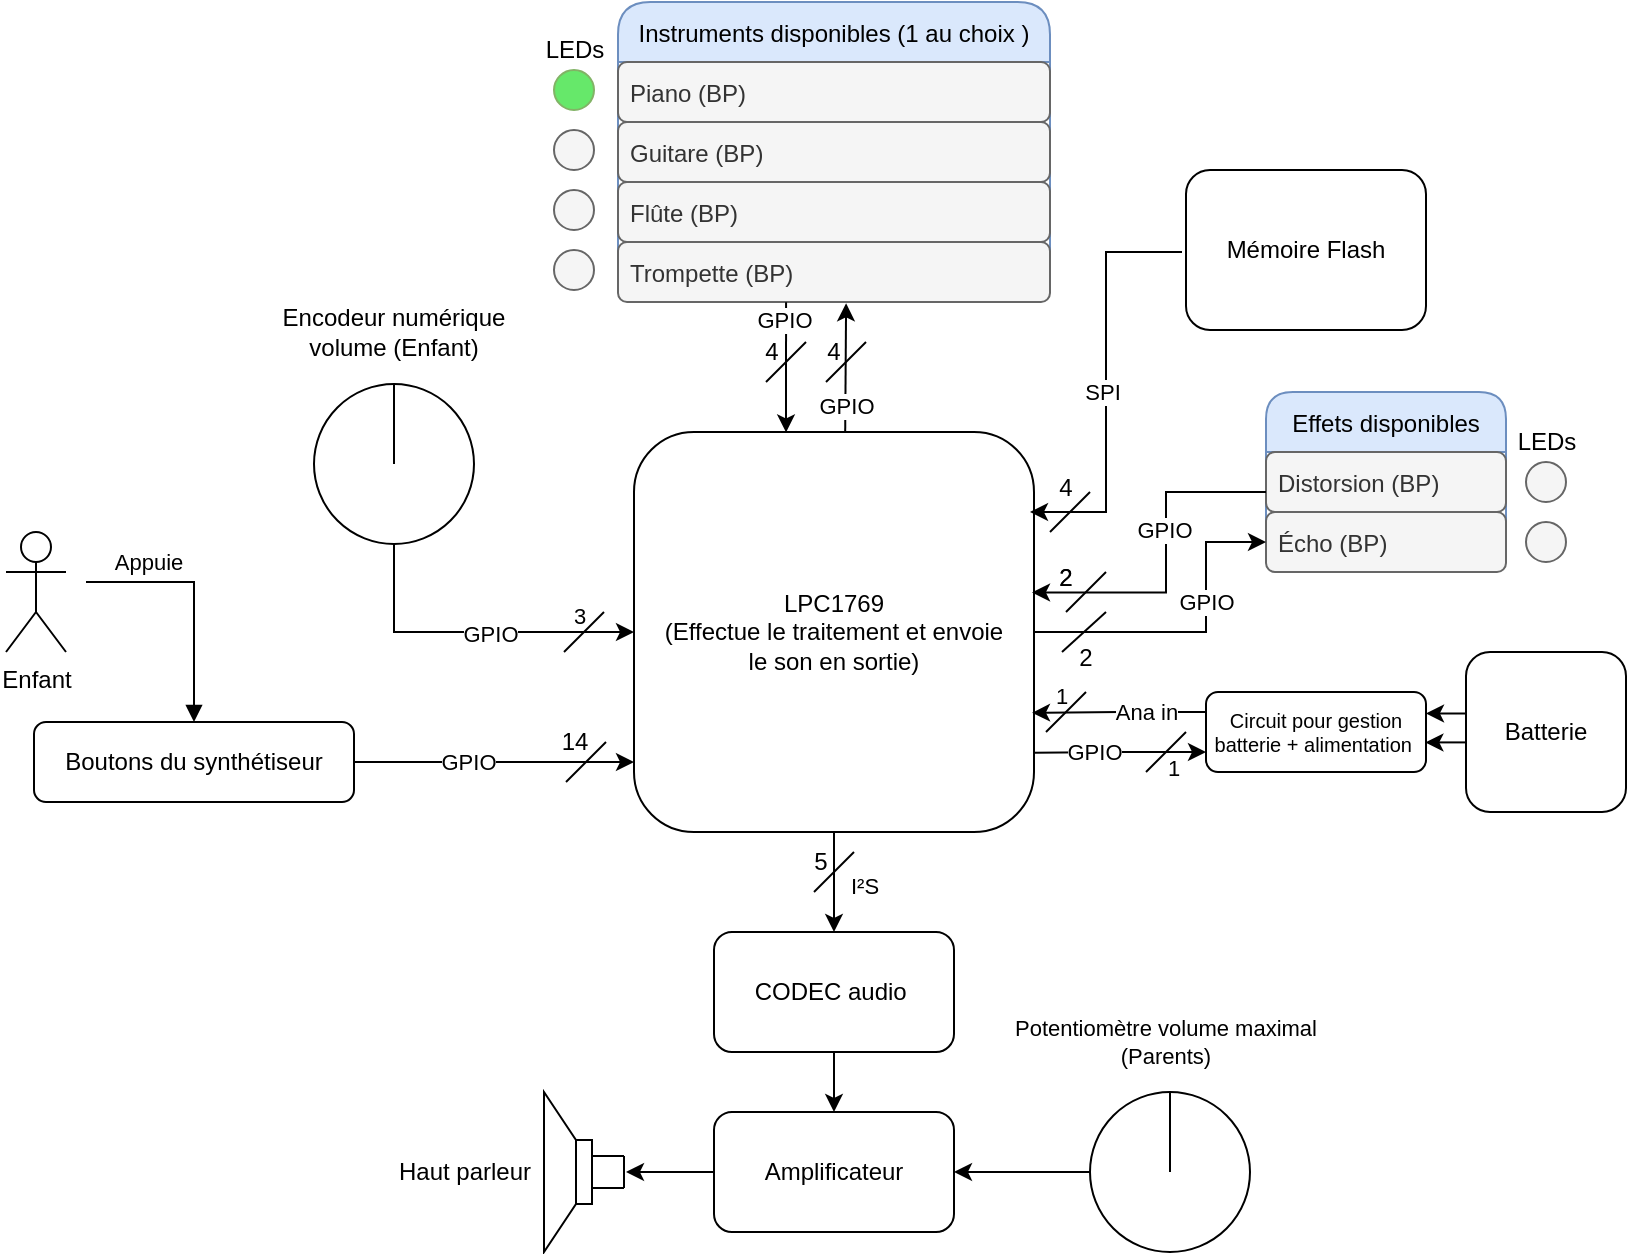 <mxfile version="16.5.1" type="device"><diagram id="HFILvWz2ucrfniaZQ8Wx" name="Page-1"><mxGraphModel dx="865" dy="541" grid="1" gridSize="10" guides="1" tooltips="1" connect="1" arrows="1" fold="1" page="1" pageScale="1" pageWidth="827" pageHeight="1169" math="0" shadow="0"><root><mxCell id="0"/><mxCell id="1" parent="0"/><mxCell id="ucHlunavDvLgQC_jsmi4-66" style="edgeStyle=orthogonalEdgeStyle;rounded=0;orthogonalLoop=1;jettySize=auto;html=1;exitX=0;exitY=0.5;exitDx=0;exitDy=0;entryX=1;entryY=0.5;entryDx=0;entryDy=0;fontSize=11;startArrow=none;startFill=0;endArrow=classic;endFill=1;" edge="1" parent="1" source="ucHlunavDvLgQC_jsmi4-64" target="3Unlg38p2SABhuE9PMJU-32"><mxGeometry relative="1" as="geometry"/></mxCell><mxCell id="ucHlunavDvLgQC_jsmi4-64" value="" style="ellipse;whiteSpace=wrap;html=1;aspect=fixed;fontSize=11;fillColor=none;" vertex="1" parent="1"><mxGeometry x="552" y="580" width="80" height="80" as="geometry"/></mxCell><mxCell id="ucHlunavDvLgQC_jsmi4-56" style="edgeStyle=orthogonalEdgeStyle;rounded=0;orthogonalLoop=1;jettySize=auto;html=1;exitX=0.5;exitY=1;exitDx=0;exitDy=0;entryX=0;entryY=0.5;entryDx=0;entryDy=0;fontSize=11;startArrow=none;startFill=0;endArrow=classic;endFill=1;" edge="1" parent="1" source="_PSksDa5RFyphcbB2iTZ-4" target="X_dPQhwGVTIrn3kEduS3-2"><mxGeometry relative="1" as="geometry"/></mxCell><mxCell id="ucHlunavDvLgQC_jsmi4-57" value="GPIO" style="edgeLabel;html=1;align=center;verticalAlign=middle;resizable=0;points=[];fontSize=11;" vertex="1" connectable="0" parent="ucHlunavDvLgQC_jsmi4-56"><mxGeometry x="0.124" y="-1" relative="1" as="geometry"><mxPoint as="offset"/></mxGeometry></mxCell><mxCell id="_PSksDa5RFyphcbB2iTZ-4" value="" style="ellipse;whiteSpace=wrap;html=1;aspect=fixed;fillColor=none;" parent="1" vertex="1"><mxGeometry x="164" y="226" width="80" height="80" as="geometry"/></mxCell><mxCell id="X_dPQhwGVTIrn3kEduS3-3" style="edgeStyle=orthogonalEdgeStyle;rounded=0;orthogonalLoop=1;jettySize=auto;html=1;" parent="1" source="X_dPQhwGVTIrn3kEduS3-1" edge="1"><mxGeometry relative="1" as="geometry"><mxPoint x="324" y="415" as="targetPoint"/></mxGeometry></mxCell><mxCell id="KrWEHIlIEAcMF0OQLX4Y-6" value="GPIO" style="edgeLabel;html=1;align=center;verticalAlign=middle;resizable=0;points=[];" parent="X_dPQhwGVTIrn3kEduS3-3" vertex="1" connectable="0"><mxGeometry x="-0.191" relative="1" as="geometry"><mxPoint as="offset"/></mxGeometry></mxCell><mxCell id="X_dPQhwGVTIrn3kEduS3-1" value="Boutons du synthétiseur" style="rounded=1;whiteSpace=wrap;html=1;" parent="1" vertex="1"><mxGeometry x="24" y="395" width="160" height="40" as="geometry"/></mxCell><mxCell id="ucHlunavDvLgQC_jsmi4-62" style="edgeStyle=orthogonalEdgeStyle;rounded=0;orthogonalLoop=1;jettySize=auto;html=1;exitX=0.5;exitY=1;exitDx=0;exitDy=0;entryX=0.5;entryY=0;entryDx=0;entryDy=0;fontSize=11;startArrow=none;startFill=0;endArrow=classic;endFill=1;" edge="1" parent="1" source="X_dPQhwGVTIrn3kEduS3-2" target="3Unlg38p2SABhuE9PMJU-31"><mxGeometry relative="1" as="geometry"/></mxCell><mxCell id="X_dPQhwGVTIrn3kEduS3-2" value="LPC1769&lt;br&gt;(Effectue le traitement et envoie&lt;br&gt;le son en sortie)" style="rounded=1;whiteSpace=wrap;html=1;align=center;" parent="1" vertex="1"><mxGeometry x="324" y="250" width="200" height="200" as="geometry"/></mxCell><mxCell id="X_dPQhwGVTIrn3kEduS3-5" value="Instruments disponibles (1 au choix )" style="swimlane;fontStyle=0;childLayout=stackLayout;horizontal=1;startSize=30;horizontalStack=0;resizeParent=1;resizeParentMax=0;resizeLast=0;collapsible=1;marginBottom=0;rounded=1;arcSize=18;fillColor=#dae8fc;strokeColor=#6c8ebf;" parent="1" vertex="1"><mxGeometry x="316" y="35" width="216" height="150" as="geometry"><mxRectangle x="364" y="20" width="50" height="30" as="alternateBounds"/></mxGeometry></mxCell><mxCell id="X_dPQhwGVTIrn3kEduS3-6" value="Piano (BP)" style="text;strokeColor=#666666;fillColor=#f5f5f5;align=left;verticalAlign=middle;spacingLeft=4;spacingRight=4;overflow=hidden;points=[[0,0.5],[1,0.5]];portConstraint=eastwest;rotatable=0;rounded=1;fontColor=#333333;" parent="X_dPQhwGVTIrn3kEduS3-5" vertex="1"><mxGeometry y="30" width="216" height="30" as="geometry"/></mxCell><mxCell id="X_dPQhwGVTIrn3kEduS3-7" value="Guitare (BP)" style="text;strokeColor=#666666;fillColor=#f5f5f5;align=left;verticalAlign=middle;spacingLeft=4;spacingRight=4;overflow=hidden;points=[[0,0.5],[1,0.5]];portConstraint=eastwest;rotatable=0;rounded=1;fontColor=#333333;" parent="X_dPQhwGVTIrn3kEduS3-5" vertex="1"><mxGeometry y="60" width="216" height="30" as="geometry"/></mxCell><mxCell id="X_dPQhwGVTIrn3kEduS3-8" value="Flûte (BP)" style="text;strokeColor=#666666;fillColor=#f5f5f5;align=left;verticalAlign=middle;spacingLeft=4;spacingRight=4;overflow=hidden;points=[[0,0.5],[1,0.5]];portConstraint=eastwest;rotatable=0;rounded=1;fontColor=#333333;" parent="X_dPQhwGVTIrn3kEduS3-5" vertex="1"><mxGeometry y="90" width="216" height="30" as="geometry"/></mxCell><mxCell id="X_dPQhwGVTIrn3kEduS3-9" value="Trompette (BP)" style="text;strokeColor=#666666;fillColor=#f5f5f5;align=left;verticalAlign=middle;spacingLeft=4;spacingRight=4;overflow=hidden;points=[[0,0.5],[1,0.5]];portConstraint=eastwest;rotatable=0;rounded=1;fontColor=#333333;" parent="X_dPQhwGVTIrn3kEduS3-5" vertex="1"><mxGeometry y="120" width="216" height="30" as="geometry"/></mxCell><mxCell id="X_dPQhwGVTIrn3kEduS3-10" value="" style="ellipse;whiteSpace=wrap;html=1;aspect=fixed;rounded=1;fillColor=#66E86A;strokeColor=#82b366;" parent="1" vertex="1"><mxGeometry x="284" y="69" width="20" height="20" as="geometry"/></mxCell><mxCell id="X_dPQhwGVTIrn3kEduS3-12" value="" style="ellipse;whiteSpace=wrap;html=1;aspect=fixed;rounded=1;fillColor=#f5f5f5;fontColor=#333333;strokeColor=#666666;" parent="1" vertex="1"><mxGeometry x="284" y="99" width="20" height="20" as="geometry"/></mxCell><mxCell id="X_dPQhwGVTIrn3kEduS3-13" value="" style="ellipse;whiteSpace=wrap;html=1;aspect=fixed;rounded=1;fillColor=#f5f5f5;strokeColor=#666666;fontColor=#333333;" parent="1" vertex="1"><mxGeometry x="284" y="129" width="20" height="20" as="geometry"/></mxCell><mxCell id="X_dPQhwGVTIrn3kEduS3-14" value="" style="ellipse;whiteSpace=wrap;html=1;aspect=fixed;rounded=1;fillColor=#f5f5f5;strokeColor=#666666;fontColor=#333333;" parent="1" vertex="1"><mxGeometry x="284" y="159" width="20" height="20" as="geometry"/></mxCell><mxCell id="X_dPQhwGVTIrn3kEduS3-22" value="Effets disponibles" style="swimlane;fontStyle=0;childLayout=stackLayout;horizontal=1;startSize=30;horizontalStack=0;resizeParent=1;resizeParentMax=0;resizeLast=0;collapsible=1;marginBottom=0;rounded=1;fillColor=#dae8fc;strokeColor=#6c8ebf;" parent="1" vertex="1"><mxGeometry x="640" y="230" width="120" height="90" as="geometry"/></mxCell><mxCell id="X_dPQhwGVTIrn3kEduS3-23" value="Distorsion (BP)" style="text;strokeColor=#666666;fillColor=#f5f5f5;align=left;verticalAlign=middle;spacingLeft=4;spacingRight=4;overflow=hidden;points=[[0,0.5],[1,0.5]];portConstraint=eastwest;rotatable=0;rounded=1;fontColor=#333333;" parent="X_dPQhwGVTIrn3kEduS3-22" vertex="1"><mxGeometry y="30" width="120" height="30" as="geometry"/></mxCell><mxCell id="X_dPQhwGVTIrn3kEduS3-24" value="Écho (BP)" style="text;strokeColor=#666666;fillColor=#f5f5f5;align=left;verticalAlign=middle;spacingLeft=4;spacingRight=4;overflow=hidden;points=[[0,0.5],[1,0.5]];portConstraint=eastwest;rotatable=0;rounded=1;fontColor=#333333;" parent="X_dPQhwGVTIrn3kEduS3-22" vertex="1"><mxGeometry y="60" width="120" height="30" as="geometry"/></mxCell><mxCell id="X_dPQhwGVTIrn3kEduS3-26" value="" style="ellipse;whiteSpace=wrap;html=1;aspect=fixed;rounded=1;fillColor=#f5f5f5;strokeColor=#666666;fontColor=#333333;" parent="1" vertex="1"><mxGeometry x="770" y="265" width="20" height="20" as="geometry"/></mxCell><mxCell id="X_dPQhwGVTIrn3kEduS3-27" value="" style="ellipse;whiteSpace=wrap;html=1;aspect=fixed;rounded=1;fillColor=#f5f5f5;strokeColor=#666666;fontColor=#333333;" parent="1" vertex="1"><mxGeometry x="770" y="295" width="20" height="20" as="geometry"/></mxCell><mxCell id="ucHlunavDvLgQC_jsmi4-45" style="edgeStyle=orthogonalEdgeStyle;rounded=0;orthogonalLoop=1;jettySize=auto;html=1;exitX=0;exitY=0.384;exitDx=0;exitDy=0;entryX=1;entryY=0.25;entryDx=0;entryDy=0;fontSize=11;endArrow=classic;endFill=1;exitPerimeter=0;" edge="1" parent="1" source="X_dPQhwGVTIrn3kEduS3-31" target="ucHlunavDvLgQC_jsmi4-44"><mxGeometry relative="1" as="geometry"/></mxCell><mxCell id="X_dPQhwGVTIrn3kEduS3-31" value="Batterie" style="rounded=1;whiteSpace=wrap;html=1;" parent="1" vertex="1"><mxGeometry x="740" y="360" width="80" height="80" as="geometry"/></mxCell><mxCell id="X_dPQhwGVTIrn3kEduS3-59" style="edgeStyle=orthogonalEdgeStyle;rounded=0;orthogonalLoop=1;jettySize=auto;html=1;entryX=0.5;entryY=0;entryDx=0;entryDy=0;endArrow=block;endFill=1;" parent="1" edge="1"><mxGeometry relative="1" as="geometry"><mxPoint x="50" y="325" as="sourcePoint"/><mxPoint x="104.0" y="395" as="targetPoint"/><Array as="points"><mxPoint x="104" y="325"/></Array></mxGeometry></mxCell><mxCell id="X_dPQhwGVTIrn3kEduS3-60" value="Appuie" style="edgeLabel;html=1;align=center;verticalAlign=middle;resizable=0;points=[];" parent="X_dPQhwGVTIrn3kEduS3-59" vertex="1" connectable="0"><mxGeometry x="-0.413" relative="1" as="geometry"><mxPoint x="-6" y="-10" as="offset"/></mxGeometry></mxCell><mxCell id="X_dPQhwGVTIrn3kEduS3-58" value="Enfant" style="shape=umlActor;verticalLabelPosition=bottom;verticalAlign=top;html=1;outlineConnect=0;rounded=1;shadow=0;sketch=0;" parent="1" vertex="1"><mxGeometry x="10" y="300" width="30" height="60" as="geometry"/></mxCell><mxCell id="X_dPQhwGVTIrn3kEduS3-61" value="" style="pointerEvents=1;verticalLabelPosition=bottom;shadow=0;dashed=0;align=center;html=1;verticalAlign=top;shape=mxgraph.electrical.electro-mechanical.loudspeaker;rounded=1;sketch=0;rotation=0;direction=west;" parent="1" vertex="1"><mxGeometry x="279" y="580" width="40" height="80" as="geometry"/></mxCell><mxCell id="X_dPQhwGVTIrn3kEduS3-64" value="" style="endArrow=none;html=1;rounded=0;entryX=0;entryY=0.4;entryDx=0;entryDy=0;entryPerimeter=0;exitX=0;exitY=0.6;exitDx=0;exitDy=0;exitPerimeter=0;" parent="1" source="X_dPQhwGVTIrn3kEduS3-61" target="X_dPQhwGVTIrn3kEduS3-61" edge="1"><mxGeometry width="50" height="50" relative="1" as="geometry"><mxPoint x="310" y="560" as="sourcePoint"/><mxPoint x="360" y="510" as="targetPoint"/></mxGeometry></mxCell><mxCell id="_PSksDa5RFyphcbB2iTZ-6" value="Encodeur numérique volume (Enfant)" style="text;html=1;strokeColor=none;fillColor=none;align=center;verticalAlign=middle;whiteSpace=wrap;rounded=0;" parent="1" vertex="1"><mxGeometry x="139" y="185" width="130" height="30" as="geometry"/></mxCell><mxCell id="3Unlg38p2SABhuE9PMJU-4" value="" style="endArrow=none;html=1;rounded=0;" parent="1" edge="1"><mxGeometry width="50" height="50" relative="1" as="geometry"><mxPoint x="390" y="225" as="sourcePoint"/><mxPoint x="410" y="205" as="targetPoint"/></mxGeometry></mxCell><mxCell id="3Unlg38p2SABhuE9PMJU-5" value="4" style="text;html=1;strokeColor=none;fillColor=none;align=center;verticalAlign=middle;whiteSpace=wrap;rounded=0;" parent="1" vertex="1"><mxGeometry x="390" y="205" width="6" height="10" as="geometry"/></mxCell><mxCell id="3Unlg38p2SABhuE9PMJU-7" value="" style="endArrow=classic;html=1;rounded=0;exitX=0.528;exitY=0;exitDx=0;exitDy=0;exitPerimeter=0;entryX=0.528;entryY=1.022;entryDx=0;entryDy=0;entryPerimeter=0;" parent="1" source="X_dPQhwGVTIrn3kEduS3-2" target="X_dPQhwGVTIrn3kEduS3-9" edge="1"><mxGeometry width="50" height="50" relative="1" as="geometry"><mxPoint x="490" y="240" as="sourcePoint"/><mxPoint x="480" y="190" as="targetPoint"/></mxGeometry></mxCell><mxCell id="KrWEHIlIEAcMF0OQLX4Y-4" value="GPIO" style="edgeLabel;html=1;align=center;verticalAlign=middle;resizable=0;points=[];" parent="3Unlg38p2SABhuE9PMJU-7" vertex="1" connectable="0"><mxGeometry x="-0.6" relative="1" as="geometry"><mxPoint as="offset"/></mxGeometry></mxCell><mxCell id="3Unlg38p2SABhuE9PMJU-8" value="" style="endArrow=none;html=1;rounded=0;" parent="1" edge="1"><mxGeometry width="50" height="50" relative="1" as="geometry"><mxPoint x="420" y="225" as="sourcePoint"/><mxPoint x="440" y="205" as="targetPoint"/></mxGeometry></mxCell><mxCell id="3Unlg38p2SABhuE9PMJU-15" style="edgeStyle=orthogonalEdgeStyle;rounded=0;orthogonalLoop=1;jettySize=auto;html=1;entryX=1;entryY=0.5;entryDx=0;entryDy=0;startArrow=classic;startFill=1;endArrow=none;endFill=0;" parent="1" source="X_dPQhwGVTIrn3kEduS3-24" target="X_dPQhwGVTIrn3kEduS3-2" edge="1"><mxGeometry relative="1" as="geometry"><Array as="points"><mxPoint x="610" y="305"/><mxPoint x="610" y="350"/></Array></mxGeometry></mxCell><mxCell id="KrWEHIlIEAcMF0OQLX4Y-2" value="GPIO" style="edgeLabel;html=1;align=center;verticalAlign=middle;resizable=0;points=[];" parent="3Unlg38p2SABhuE9PMJU-15" vertex="1" connectable="0"><mxGeometry x="-0.255" relative="1" as="geometry"><mxPoint as="offset"/></mxGeometry></mxCell><mxCell id="3Unlg38p2SABhuE9PMJU-16" style="edgeStyle=orthogonalEdgeStyle;rounded=0;orthogonalLoop=1;jettySize=auto;html=1;entryX=0.995;entryY=0.401;entryDx=0;entryDy=0;entryPerimeter=0;" parent="1" source="X_dPQhwGVTIrn3kEduS3-23" target="X_dPQhwGVTIrn3kEduS3-2" edge="1"><mxGeometry relative="1" as="geometry"><Array as="points"><mxPoint x="590" y="280"/><mxPoint x="590" y="330"/></Array></mxGeometry></mxCell><mxCell id="KrWEHIlIEAcMF0OQLX4Y-3" value="GPIO" style="edgeLabel;html=1;align=center;verticalAlign=middle;resizable=0;points=[];" parent="3Unlg38p2SABhuE9PMJU-16" vertex="1" connectable="0"><mxGeometry x="-0.177" y="-1" relative="1" as="geometry"><mxPoint as="offset"/></mxGeometry></mxCell><mxCell id="3Unlg38p2SABhuE9PMJU-18" value="" style="endArrow=none;html=1;rounded=0;" parent="1" edge="1"><mxGeometry width="50" height="50" relative="1" as="geometry"><mxPoint x="540" y="340" as="sourcePoint"/><mxPoint x="560" y="320" as="targetPoint"/><Array as="points"/></mxGeometry></mxCell><mxCell id="3Unlg38p2SABhuE9PMJU-19" value="2" style="text;html=1;strokeColor=none;fillColor=none;align=center;verticalAlign=middle;whiteSpace=wrap;rounded=0;" parent="1" vertex="1"><mxGeometry x="532" y="315" width="16" height="15" as="geometry"/></mxCell><mxCell id="3Unlg38p2SABhuE9PMJU-21" value="" style="endArrow=classic;html=1;rounded=0;exitX=0.389;exitY=1.004;exitDx=0;exitDy=0;exitPerimeter=0;entryX=0.38;entryY=0.001;entryDx=0;entryDy=0;entryPerimeter=0;" parent="1" source="X_dPQhwGVTIrn3kEduS3-9" target="X_dPQhwGVTIrn3kEduS3-2" edge="1"><mxGeometry width="50" height="50" relative="1" as="geometry"><mxPoint x="390" y="260" as="sourcePoint"/><mxPoint x="440" y="210" as="targetPoint"/></mxGeometry></mxCell><mxCell id="KrWEHIlIEAcMF0OQLX4Y-5" value="GPIO" style="edgeLabel;html=1;align=center;verticalAlign=middle;resizable=0;points=[];" parent="3Unlg38p2SABhuE9PMJU-21" vertex="1" connectable="0"><mxGeometry x="-0.717" y="-1" relative="1" as="geometry"><mxPoint as="offset"/></mxGeometry></mxCell><mxCell id="3Unlg38p2SABhuE9PMJU-23" value="4" style="text;html=1;strokeColor=none;fillColor=none;align=center;verticalAlign=middle;whiteSpace=wrap;rounded=0;" parent="1" vertex="1"><mxGeometry x="421" y="205" width="6" height="10" as="geometry"/></mxCell><mxCell id="3Unlg38p2SABhuE9PMJU-25" value="" style="endArrow=none;html=1;rounded=0;" parent="1" edge="1"><mxGeometry width="50" height="50" relative="1" as="geometry"><mxPoint x="538" y="360" as="sourcePoint"/><mxPoint x="560" y="340" as="targetPoint"/><Array as="points"/></mxGeometry></mxCell><mxCell id="3Unlg38p2SABhuE9PMJU-26" value="2" style="text;html=1;strokeColor=none;fillColor=none;align=center;verticalAlign=middle;whiteSpace=wrap;rounded=0;" parent="1" vertex="1"><mxGeometry x="532" y="315" width="16" height="15" as="geometry"/></mxCell><mxCell id="3Unlg38p2SABhuE9PMJU-28" value="2" style="text;html=1;strokeColor=none;fillColor=none;align=center;verticalAlign=middle;whiteSpace=wrap;rounded=0;" parent="1" vertex="1"><mxGeometry x="542" y="355" width="16" height="15" as="geometry"/></mxCell><mxCell id="3Unlg38p2SABhuE9PMJU-29" value="" style="endArrow=none;html=1;rounded=0;" parent="1" edge="1"><mxGeometry width="50" height="50" relative="1" as="geometry"><mxPoint x="290" y="425" as="sourcePoint"/><mxPoint x="310" y="405" as="targetPoint"/></mxGeometry></mxCell><mxCell id="3Unlg38p2SABhuE9PMJU-30" value="14" style="text;html=1;align=center;verticalAlign=middle;resizable=0;points=[];autosize=1;strokeColor=none;fillColor=none;" parent="1" vertex="1"><mxGeometry x="279" y="395" width="30" height="20" as="geometry"/></mxCell><mxCell id="3Unlg38p2SABhuE9PMJU-35" style="edgeStyle=orthogonalEdgeStyle;rounded=0;orthogonalLoop=1;jettySize=auto;html=1;entryX=0.5;entryY=0;entryDx=0;entryDy=0;startArrow=none;startFill=0;endArrow=classic;endFill=1;" parent="1" source="3Unlg38p2SABhuE9PMJU-31" target="3Unlg38p2SABhuE9PMJU-32" edge="1"><mxGeometry relative="1" as="geometry"/></mxCell><mxCell id="3Unlg38p2SABhuE9PMJU-31" value="CODEC audio&amp;nbsp;" style="rounded=1;whiteSpace=wrap;html=1;" parent="1" vertex="1"><mxGeometry x="364" y="500" width="120" height="60" as="geometry"/></mxCell><mxCell id="3Unlg38p2SABhuE9PMJU-37" style="edgeStyle=orthogonalEdgeStyle;rounded=0;orthogonalLoop=1;jettySize=auto;html=1;startArrow=none;startFill=0;endArrow=classic;endFill=1;" parent="1" source="3Unlg38p2SABhuE9PMJU-32" edge="1"><mxGeometry relative="1" as="geometry"><mxPoint x="320" y="620" as="targetPoint"/></mxGeometry></mxCell><mxCell id="3Unlg38p2SABhuE9PMJU-32" value="Amplificateur" style="rounded=1;whiteSpace=wrap;html=1;" parent="1" vertex="1"><mxGeometry x="364" y="590" width="120" height="60" as="geometry"/></mxCell><mxCell id="3Unlg38p2SABhuE9PMJU-36" value="Haut parleur" style="text;html=1;align=center;verticalAlign=middle;resizable=0;points=[];autosize=1;strokeColor=none;fillColor=none;" parent="1" vertex="1"><mxGeometry x="199" y="610" width="80" height="20" as="geometry"/></mxCell><mxCell id="xOl0ptHaSeRV_73p5ojN-2" value="" style="endArrow=none;html=1;rounded=0;" parent="1" edge="1"><mxGeometry width="50" height="50" relative="1" as="geometry"><mxPoint x="414" y="480" as="sourcePoint"/><mxPoint x="434" y="460" as="targetPoint"/></mxGeometry></mxCell><mxCell id="xOl0ptHaSeRV_73p5ojN-5" value="5" style="text;html=1;strokeColor=none;fillColor=none;align=center;verticalAlign=middle;whiteSpace=wrap;rounded=0;" parent="1" vertex="1"><mxGeometry x="414" y="460" width="7" height="10" as="geometry"/></mxCell><mxCell id="KrWEHIlIEAcMF0OQLX4Y-10" style="edgeStyle=orthogonalEdgeStyle;rounded=0;orthogonalLoop=1;jettySize=auto;html=1;" parent="1" edge="1"><mxGeometry relative="1" as="geometry"><mxPoint x="598" y="160" as="sourcePoint"/><mxPoint x="522" y="290" as="targetPoint"/><Array as="points"><mxPoint x="560" y="160"/><mxPoint x="560" y="290"/><mxPoint x="522" y="290"/></Array></mxGeometry></mxCell><mxCell id="KrWEHIlIEAcMF0OQLX4Y-15" value="SPI" style="edgeLabel;html=1;align=center;verticalAlign=middle;resizable=0;points=[];" parent="KrWEHIlIEAcMF0OQLX4Y-10" vertex="1" connectable="0"><mxGeometry x="0.108" y="3" relative="1" as="geometry"><mxPoint x="-5" y="-6" as="offset"/></mxGeometry></mxCell><mxCell id="KrWEHIlIEAcMF0OQLX4Y-7" value="Mémoire Flash" style="rounded=1;whiteSpace=wrap;html=1;" parent="1" vertex="1"><mxGeometry x="600" y="119" width="120" height="80" as="geometry"/></mxCell><mxCell id="KrWEHIlIEAcMF0OQLX4Y-11" value="LEDs" style="text;html=1;align=center;verticalAlign=middle;resizable=0;points=[];autosize=1;strokeColor=none;fillColor=none;" parent="1" vertex="1"><mxGeometry x="269" y="49" width="50" height="20" as="geometry"/></mxCell><mxCell id="KrWEHIlIEAcMF0OQLX4Y-12" value="LEDs" style="text;html=1;align=center;verticalAlign=middle;resizable=0;points=[];autosize=1;strokeColor=none;fillColor=none;" parent="1" vertex="1"><mxGeometry x="755" y="245" width="50" height="20" as="geometry"/></mxCell><mxCell id="KrWEHIlIEAcMF0OQLX4Y-13" value="" style="endArrow=none;html=1;rounded=0;" parent="1" edge="1"><mxGeometry width="50" height="50" relative="1" as="geometry"><mxPoint x="532" y="300" as="sourcePoint"/><mxPoint x="552" y="280" as="targetPoint"/></mxGeometry></mxCell><mxCell id="KrWEHIlIEAcMF0OQLX4Y-14" value="4" style="text;html=1;strokeColor=none;fillColor=none;align=center;verticalAlign=middle;whiteSpace=wrap;rounded=0;" parent="1" vertex="1"><mxGeometry x="535" y="270" width="10" height="15" as="geometry"/></mxCell><mxCell id="ucHlunavDvLgQC_jsmi4-47" value="Ana in" style="edgeStyle=orthogonalEdgeStyle;rounded=0;orthogonalLoop=1;jettySize=auto;html=1;exitX=0;exitY=0.25;exitDx=0;exitDy=0;entryX=0.995;entryY=0.702;entryDx=0;entryDy=0;entryPerimeter=0;fontSize=11;endArrow=classic;endFill=1;" edge="1" parent="1" source="ucHlunavDvLgQC_jsmi4-44" target="X_dPQhwGVTIrn3kEduS3-2"><mxGeometry x="-0.314" relative="1" as="geometry"><mxPoint as="offset"/></mxGeometry></mxCell><mxCell id="ucHlunavDvLgQC_jsmi4-48" style="edgeStyle=orthogonalEdgeStyle;rounded=0;orthogonalLoop=1;jettySize=auto;html=1;exitX=0;exitY=0.75;exitDx=0;exitDy=0;entryX=0.999;entryY=0.802;entryDx=0;entryDy=0;entryPerimeter=0;fontSize=11;endArrow=none;endFill=0;startArrow=classic;startFill=1;" edge="1" parent="1" source="ucHlunavDvLgQC_jsmi4-44" target="X_dPQhwGVTIrn3kEduS3-2"><mxGeometry relative="1" as="geometry"/></mxCell><mxCell id="ucHlunavDvLgQC_jsmi4-53" value="GPIO" style="edgeLabel;html=1;align=center;verticalAlign=middle;resizable=0;points=[];fontSize=11;" vertex="1" connectable="0" parent="ucHlunavDvLgQC_jsmi4-48"><mxGeometry x="0.416" relative="1" as="geometry"><mxPoint x="5" y="-1" as="offset"/></mxGeometry></mxCell><mxCell id="ucHlunavDvLgQC_jsmi4-44" value="&lt;font size=&quot;1&quot;&gt;Circuit pour gestion batterie + alimentation&amp;nbsp;&lt;/font&gt;" style="rounded=1;whiteSpace=wrap;html=1;fontSize=6;" vertex="1" parent="1"><mxGeometry x="610" y="380" width="110" height="40" as="geometry"/></mxCell><mxCell id="ucHlunavDvLgQC_jsmi4-46" style="edgeStyle=orthogonalEdgeStyle;rounded=0;orthogonalLoop=1;jettySize=auto;html=1;exitX=-0.003;exitY=0.565;exitDx=0;exitDy=0;entryX=0.997;entryY=0.626;entryDx=0;entryDy=0;fontSize=11;endArrow=classic;endFill=1;exitPerimeter=0;entryPerimeter=0;" edge="1" parent="1" source="X_dPQhwGVTIrn3kEduS3-31" target="ucHlunavDvLgQC_jsmi4-44"><mxGeometry relative="1" as="geometry"><mxPoint x="690" y="405.36" as="sourcePoint"/><mxPoint x="678" y="404.64" as="targetPoint"/></mxGeometry></mxCell><mxCell id="ucHlunavDvLgQC_jsmi4-49" value="" style="endArrow=none;html=1;rounded=0;fontSize=11;" edge="1" parent="1"><mxGeometry width="50" height="50" relative="1" as="geometry"><mxPoint x="530" y="400" as="sourcePoint"/><mxPoint x="550" y="380" as="targetPoint"/></mxGeometry></mxCell><mxCell id="ucHlunavDvLgQC_jsmi4-50" value="" style="endArrow=none;html=1;rounded=0;fontSize=11;" edge="1" parent="1"><mxGeometry width="50" height="50" relative="1" as="geometry"><mxPoint x="580" y="420" as="sourcePoint"/><mxPoint x="600" y="400" as="targetPoint"/></mxGeometry></mxCell><mxCell id="ucHlunavDvLgQC_jsmi4-51" value="1" style="text;html=1;strokeColor=none;fillColor=none;align=center;verticalAlign=middle;whiteSpace=wrap;rounded=0;fontSize=11;" vertex="1" parent="1"><mxGeometry x="533" y="377" width="10" height="10" as="geometry"/></mxCell><mxCell id="ucHlunavDvLgQC_jsmi4-52" value="1" style="text;html=1;strokeColor=none;fillColor=none;align=center;verticalAlign=middle;whiteSpace=wrap;rounded=0;fontSize=11;" vertex="1" parent="1"><mxGeometry x="589" y="413" width="10" height="10" as="geometry"/></mxCell><mxCell id="ucHlunavDvLgQC_jsmi4-55" value="" style="endArrow=none;html=1;rounded=0;fontSize=11;entryX=0.5;entryY=0;entryDx=0;entryDy=0;" edge="1" parent="1" target="_PSksDa5RFyphcbB2iTZ-4"><mxGeometry width="50" height="50" relative="1" as="geometry"><mxPoint x="204" y="266" as="sourcePoint"/><mxPoint x="229" y="241" as="targetPoint"/></mxGeometry></mxCell><mxCell id="ucHlunavDvLgQC_jsmi4-58" value="" style="endArrow=none;html=1;rounded=0;fontSize=11;" edge="1" parent="1"><mxGeometry width="50" height="50" relative="1" as="geometry"><mxPoint x="289" y="360" as="sourcePoint"/><mxPoint x="309" y="340" as="targetPoint"/></mxGeometry></mxCell><mxCell id="ucHlunavDvLgQC_jsmi4-59" value="3" style="text;html=1;strokeColor=none;fillColor=none;align=center;verticalAlign=middle;whiteSpace=wrap;rounded=0;fontSize=11;" vertex="1" parent="1"><mxGeometry x="294" y="334" width="6" height="15" as="geometry"/></mxCell><mxCell id="ucHlunavDvLgQC_jsmi4-63" value="I²S" style="text;html=1;align=center;verticalAlign=middle;resizable=0;points=[];autosize=1;strokeColor=none;fillColor=none;fontSize=11;" vertex="1" parent="1"><mxGeometry x="424" y="467" width="30" height="20" as="geometry"/></mxCell><mxCell id="ucHlunavDvLgQC_jsmi4-65" value="" style="endArrow=none;html=1;rounded=0;fontSize=11;entryX=0.5;entryY=0;entryDx=0;entryDy=0;" edge="1" parent="1" target="ucHlunavDvLgQC_jsmi4-64"><mxGeometry width="50" height="50" relative="1" as="geometry"><mxPoint x="592" y="620" as="sourcePoint"/><mxPoint x="617" y="595" as="targetPoint"/></mxGeometry></mxCell><mxCell id="ucHlunavDvLgQC_jsmi4-67" value="Potentiomètre volume maximal&lt;br&gt;(Parents)" style="text;html=1;strokeColor=none;fillColor=none;align=center;verticalAlign=middle;whiteSpace=wrap;rounded=0;fontSize=11;" vertex="1" parent="1"><mxGeometry x="510" y="540" width="160" height="30" as="geometry"/></mxCell></root></mxGraphModel></diagram></mxfile>